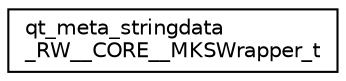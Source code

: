 digraph "Graphical Class Hierarchy"
{
  edge [fontname="Helvetica",fontsize="10",labelfontname="Helvetica",labelfontsize="10"];
  node [fontname="Helvetica",fontsize="10",shape=record];
  rankdir="LR";
  Node0 [label="qt_meta_stringdata\l_RW__CORE__MKSWrapper_t",height=0.2,width=0.4,color="black", fillcolor="white", style="filled",URL="$structqt__meta__stringdata___r_w_____c_o_r_e_____m_k_s_wrapper__t.html"];
}
